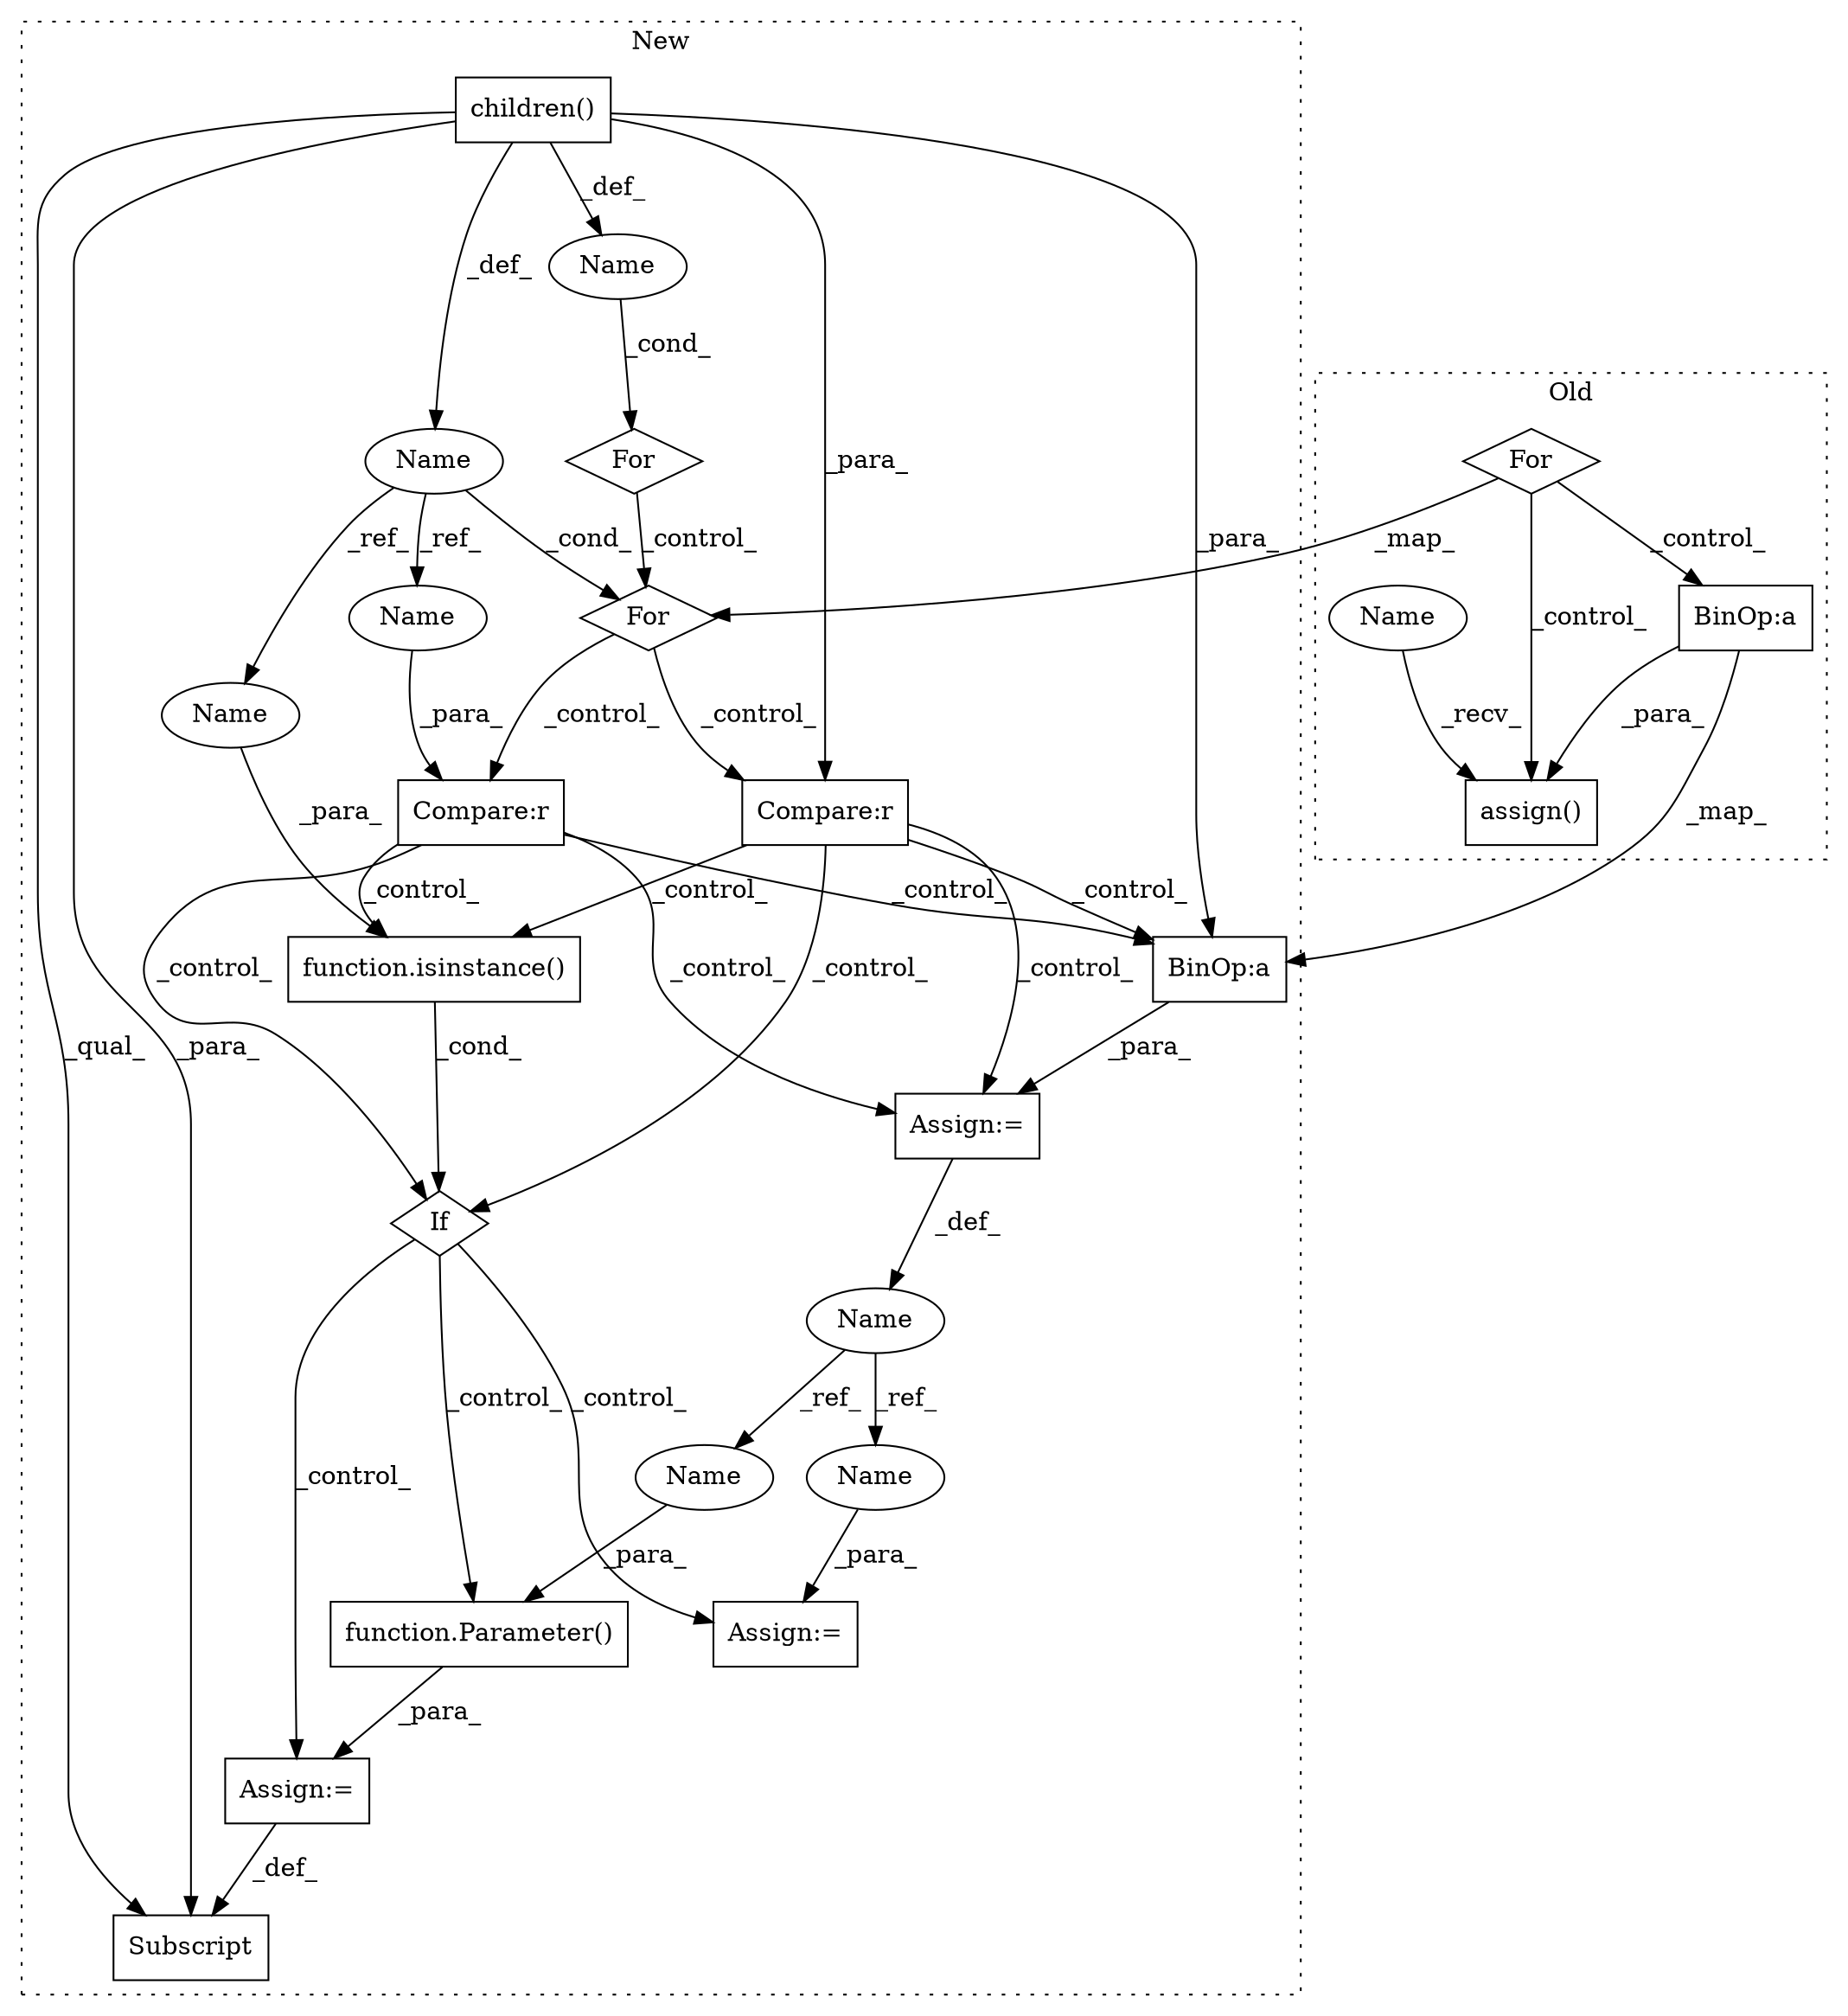 digraph G {
subgraph cluster0 {
1 [label="assign()" a="75" s="3294,3343" l="9,1" shape="box"];
6 [label="For" a="107" s="2988,3027" l="4,10" shape="diamond"];
12 [label="BinOp:a" a="82" s="3309" l="3" shape="box"];
20 [label="Name" a="87" s="3294" l="1" shape="ellipse"];
label = "Old";
style="dotted";
}
subgraph cluster1 {
2 [label="If" a="96" s="5440" l="3" shape="diamond"];
3 [label="Assign:=" a="68" s="5620" l="3" shape="box"];
4 [label="Assign:=" a="68" s="5381" l="2" shape="box"];
5 [label="Assign:=" a="68" s="5518" l="3" shape="box"];
7 [label="For" a="107" s="4727,4771" l="4,14" shape="diamond"];
8 [label="Subscript" a="63" s="5495,0" l="23,0" shape="box"];
9 [label="function.Parameter()" a="75" s="5521,5544" l="10,28" shape="box"];
10 [label="Compare:r" a="40" s="4811" l="21" shape="box"];
11 [label="BinOp:a" a="82" s="5389" l="3" shape="box"];
13 [label="Name" a="87" s="4691" l="6" shape="ellipse"];
14 [label="Name" a="87" s="5368" l="13" shape="ellipse"];
15 [label="Name" a="87" s="4736" l="5" shape="ellipse"];
16 [label="children()" a="75" s="4701" l="16" shape="box"];
17 [label="For" a="107" s="4687,4717" l="4,10" shape="diamond"];
18 [label="function.isinstance()" a="75" s="5443,5472" l="11,1" shape="box"];
19 [label="Compare:r" a="40" s="4788" l="17" shape="box"];
21 [label="Name" a="87" s="5454" l="5" shape="ellipse"];
22 [label="Name" a="87" s="4788" l="5" shape="ellipse"];
23 [label="Name" a="87" s="5531" l="13" shape="ellipse"];
24 [label="Name" a="87" s="5623" l="13" shape="ellipse"];
label = "New";
style="dotted";
}
2 -> 5 [label="_control_"];
2 -> 9 [label="_control_"];
2 -> 3 [label="_control_"];
4 -> 14 [label="_def_"];
5 -> 8 [label="_def_"];
6 -> 1 [label="_control_"];
6 -> 12 [label="_control_"];
6 -> 7 [label="_map_"];
7 -> 10 [label="_control_"];
7 -> 19 [label="_control_"];
9 -> 5 [label="_para_"];
10 -> 11 [label="_control_"];
10 -> 4 [label="_control_"];
10 -> 2 [label="_control_"];
10 -> 18 [label="_control_"];
11 -> 4 [label="_para_"];
12 -> 11 [label="_map_"];
12 -> 1 [label="_para_"];
13 -> 17 [label="_cond_"];
14 -> 23 [label="_ref_"];
14 -> 24 [label="_ref_"];
15 -> 22 [label="_ref_"];
15 -> 21 [label="_ref_"];
15 -> 7 [label="_cond_"];
16 -> 10 [label="_para_"];
16 -> 8 [label="_qual_"];
16 -> 8 [label="_para_"];
16 -> 11 [label="_para_"];
16 -> 13 [label="_def_"];
16 -> 15 [label="_def_"];
17 -> 7 [label="_control_"];
18 -> 2 [label="_cond_"];
19 -> 2 [label="_control_"];
19 -> 11 [label="_control_"];
19 -> 4 [label="_control_"];
19 -> 18 [label="_control_"];
20 -> 1 [label="_recv_"];
21 -> 18 [label="_para_"];
22 -> 19 [label="_para_"];
23 -> 9 [label="_para_"];
24 -> 3 [label="_para_"];
}